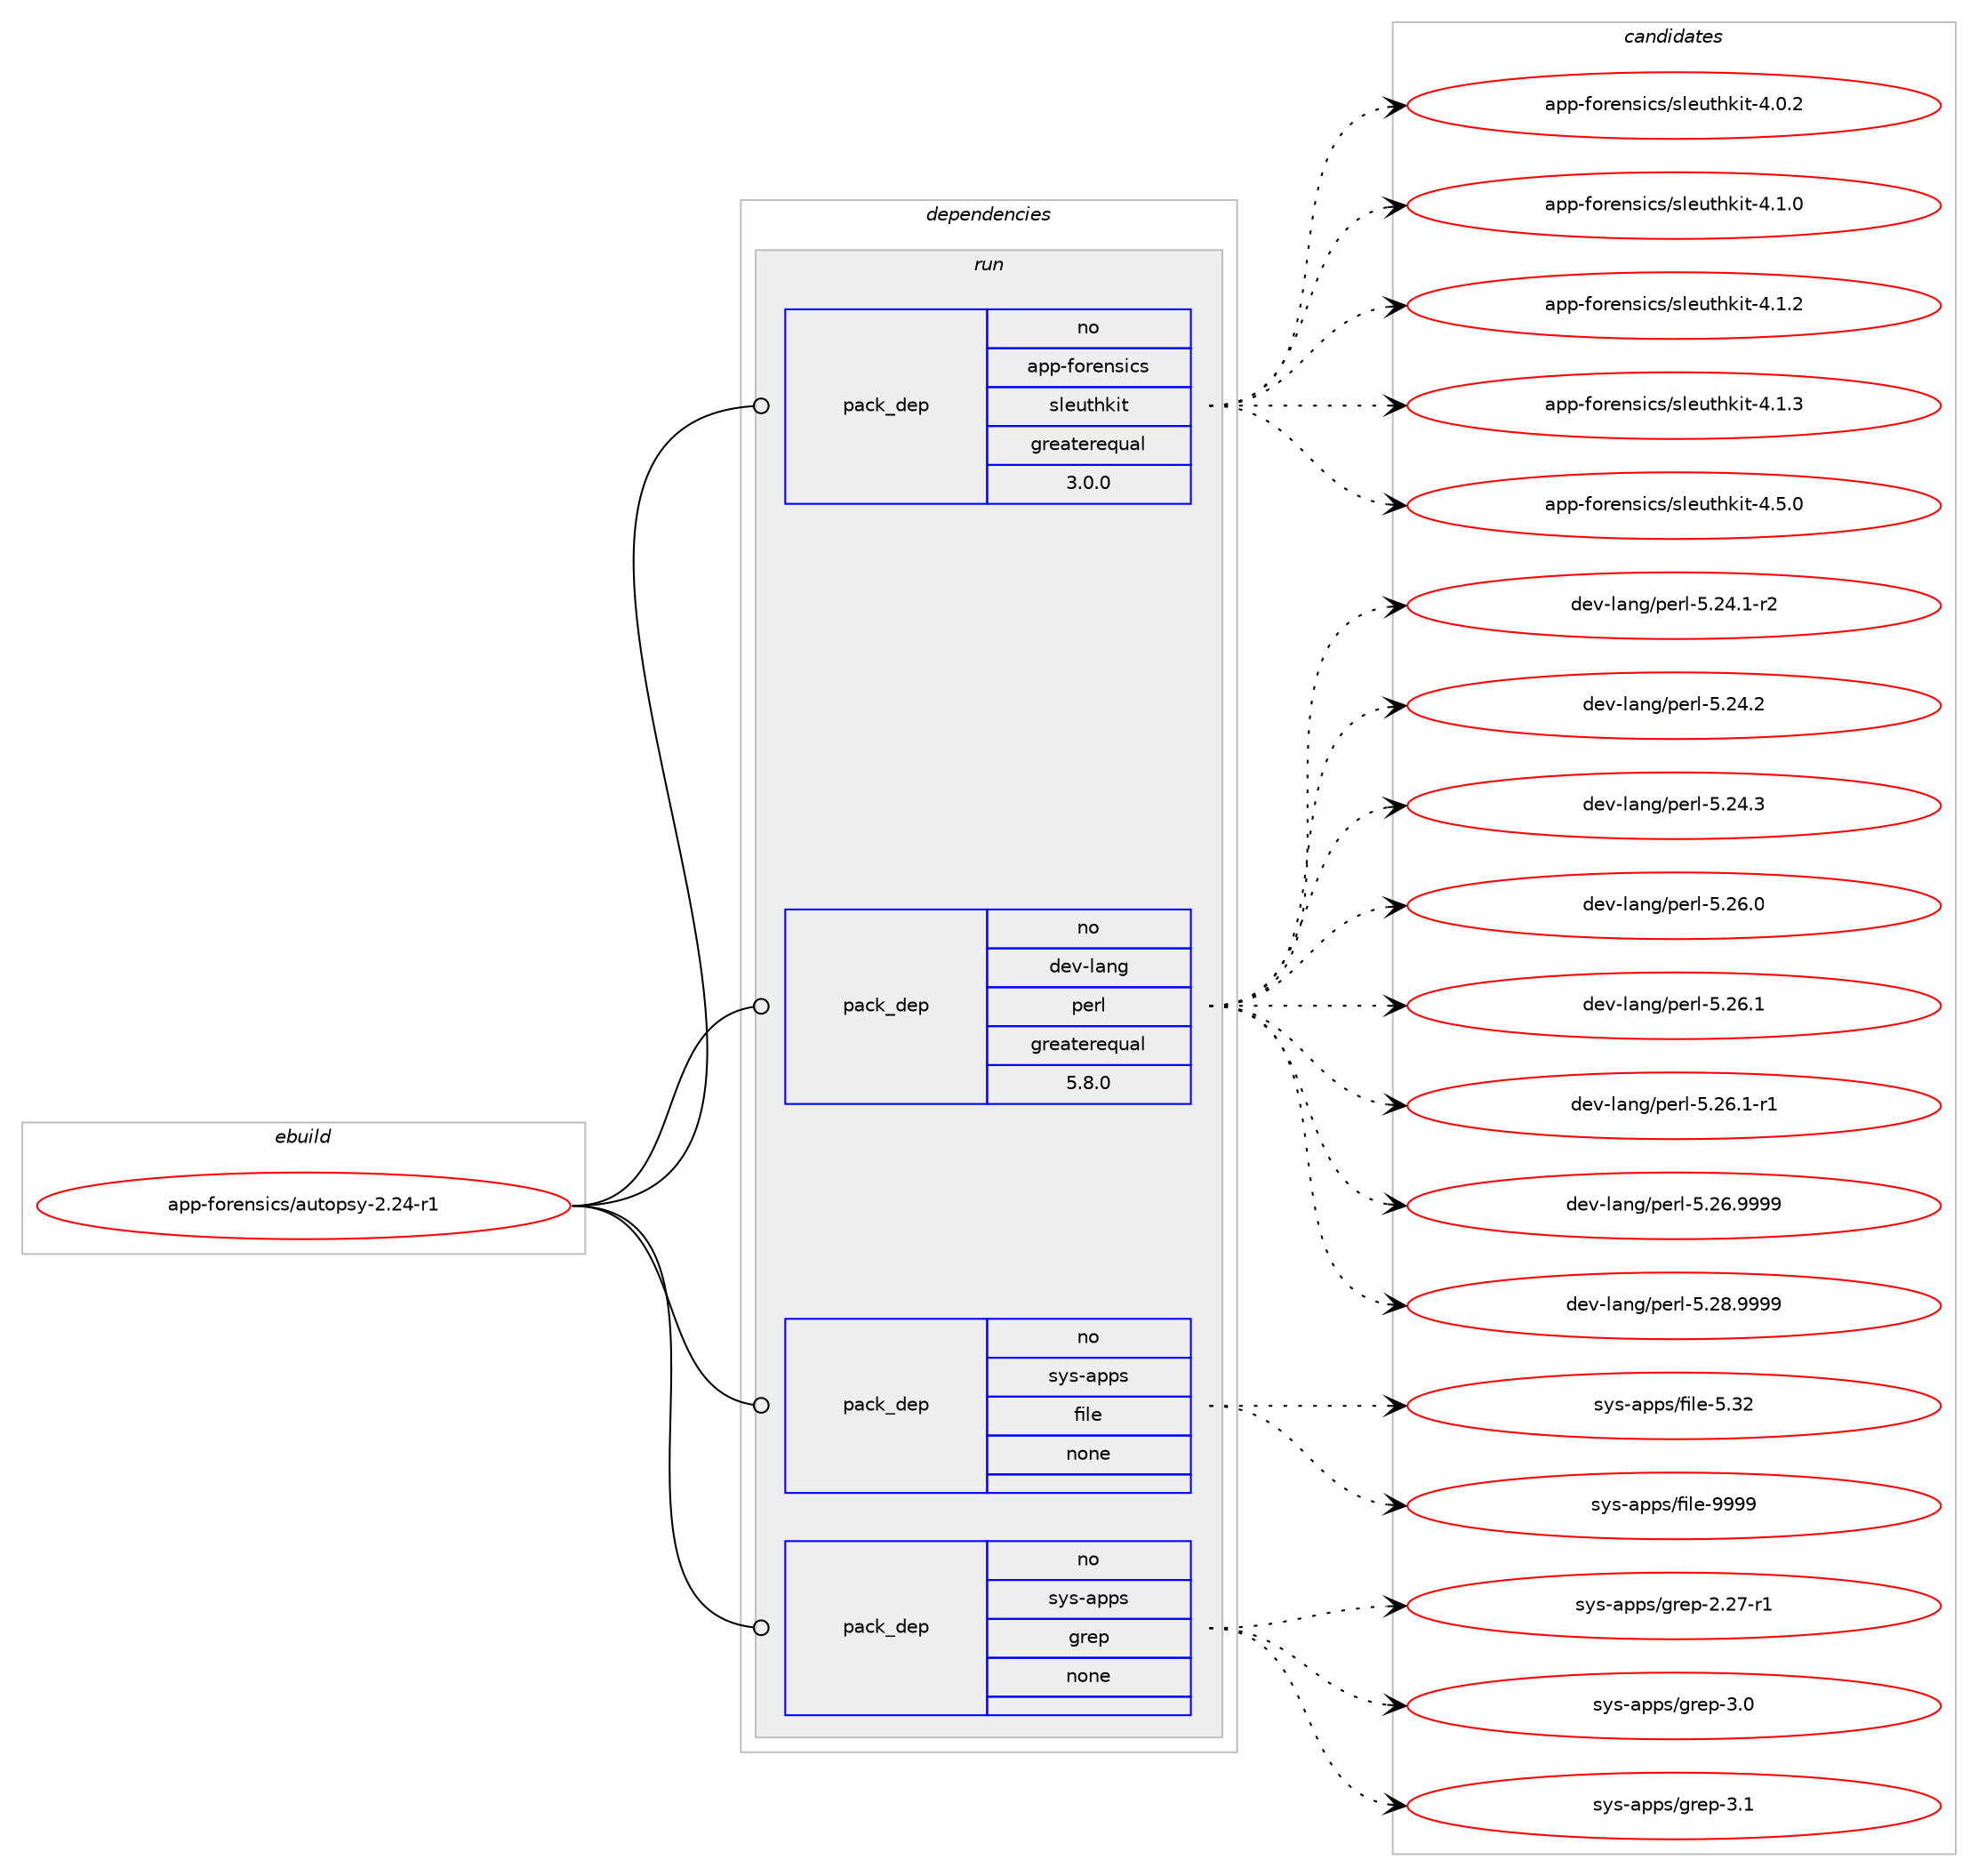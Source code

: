 digraph prolog {

# *************
# Graph options
# *************

newrank=true;
concentrate=true;
compound=true;
graph [rankdir=LR,fontname=Helvetica,fontsize=10,ranksep=1.5];#, ranksep=2.5, nodesep=0.2];
edge  [arrowhead=vee];
node  [fontname=Helvetica,fontsize=10];

# **********
# The ebuild
# **********

subgraph cluster_leftcol {
color=gray;
rank=same;
label=<<i>ebuild</i>>;
id [label="app-forensics/autopsy-2.24-r1", color=red, width=4, href="../app-forensics/autopsy-2.24-r1.svg"];
}

# ****************
# The dependencies
# ****************

subgraph cluster_midcol {
color=gray;
label=<<i>dependencies</i>>;
subgraph cluster_compile {
fillcolor="#eeeeee";
style=filled;
label=<<i>compile</i>>;
}
subgraph cluster_compileandrun {
fillcolor="#eeeeee";
style=filled;
label=<<i>compile and run</i>>;
}
subgraph cluster_run {
fillcolor="#eeeeee";
style=filled;
label=<<i>run</i>>;
subgraph pack28649 {
dependency40764 [label=<<TABLE BORDER="0" CELLBORDER="1" CELLSPACING="0" CELLPADDING="4" WIDTH="220"><TR><TD ROWSPAN="6" CELLPADDING="30">pack_dep</TD></TR><TR><TD WIDTH="110">no</TD></TR><TR><TD>app-forensics</TD></TR><TR><TD>sleuthkit</TD></TR><TR><TD>greaterequal</TD></TR><TR><TD>3.0.0</TD></TR></TABLE>>, shape=none, color=blue];
}
id:e -> dependency40764:w [weight=20,style="solid",arrowhead="odot"];
subgraph pack28650 {
dependency40765 [label=<<TABLE BORDER="0" CELLBORDER="1" CELLSPACING="0" CELLPADDING="4" WIDTH="220"><TR><TD ROWSPAN="6" CELLPADDING="30">pack_dep</TD></TR><TR><TD WIDTH="110">no</TD></TR><TR><TD>dev-lang</TD></TR><TR><TD>perl</TD></TR><TR><TD>greaterequal</TD></TR><TR><TD>5.8.0</TD></TR></TABLE>>, shape=none, color=blue];
}
id:e -> dependency40765:w [weight=20,style="solid",arrowhead="odot"];
subgraph pack28651 {
dependency40766 [label=<<TABLE BORDER="0" CELLBORDER="1" CELLSPACING="0" CELLPADDING="4" WIDTH="220"><TR><TD ROWSPAN="6" CELLPADDING="30">pack_dep</TD></TR><TR><TD WIDTH="110">no</TD></TR><TR><TD>sys-apps</TD></TR><TR><TD>file</TD></TR><TR><TD>none</TD></TR><TR><TD></TD></TR></TABLE>>, shape=none, color=blue];
}
id:e -> dependency40766:w [weight=20,style="solid",arrowhead="odot"];
subgraph pack28652 {
dependency40767 [label=<<TABLE BORDER="0" CELLBORDER="1" CELLSPACING="0" CELLPADDING="4" WIDTH="220"><TR><TD ROWSPAN="6" CELLPADDING="30">pack_dep</TD></TR><TR><TD WIDTH="110">no</TD></TR><TR><TD>sys-apps</TD></TR><TR><TD>grep</TD></TR><TR><TD>none</TD></TR><TR><TD></TD></TR></TABLE>>, shape=none, color=blue];
}
id:e -> dependency40767:w [weight=20,style="solid",arrowhead="odot"];
}
}

# **************
# The candidates
# **************

subgraph cluster_choices {
rank=same;
color=gray;
label=<<i>candidates</i>>;

subgraph choice28649 {
color=black;
nodesep=1;
choice97112112451021111141011101151059911547115108101117116104107105116455246484650 [label="app-forensics/sleuthkit-4.0.2", color=red, width=4,href="../app-forensics/sleuthkit-4.0.2.svg"];
choice97112112451021111141011101151059911547115108101117116104107105116455246494648 [label="app-forensics/sleuthkit-4.1.0", color=red, width=4,href="../app-forensics/sleuthkit-4.1.0.svg"];
choice97112112451021111141011101151059911547115108101117116104107105116455246494650 [label="app-forensics/sleuthkit-4.1.2", color=red, width=4,href="../app-forensics/sleuthkit-4.1.2.svg"];
choice97112112451021111141011101151059911547115108101117116104107105116455246494651 [label="app-forensics/sleuthkit-4.1.3", color=red, width=4,href="../app-forensics/sleuthkit-4.1.3.svg"];
choice97112112451021111141011101151059911547115108101117116104107105116455246534648 [label="app-forensics/sleuthkit-4.5.0", color=red, width=4,href="../app-forensics/sleuthkit-4.5.0.svg"];
dependency40764:e -> choice97112112451021111141011101151059911547115108101117116104107105116455246484650:w [style=dotted,weight="100"];
dependency40764:e -> choice97112112451021111141011101151059911547115108101117116104107105116455246494648:w [style=dotted,weight="100"];
dependency40764:e -> choice97112112451021111141011101151059911547115108101117116104107105116455246494650:w [style=dotted,weight="100"];
dependency40764:e -> choice97112112451021111141011101151059911547115108101117116104107105116455246494651:w [style=dotted,weight="100"];
dependency40764:e -> choice97112112451021111141011101151059911547115108101117116104107105116455246534648:w [style=dotted,weight="100"];
}
subgraph choice28650 {
color=black;
nodesep=1;
choice100101118451089711010347112101114108455346505246494511450 [label="dev-lang/perl-5.24.1-r2", color=red, width=4,href="../dev-lang/perl-5.24.1-r2.svg"];
choice10010111845108971101034711210111410845534650524650 [label="dev-lang/perl-5.24.2", color=red, width=4,href="../dev-lang/perl-5.24.2.svg"];
choice10010111845108971101034711210111410845534650524651 [label="dev-lang/perl-5.24.3", color=red, width=4,href="../dev-lang/perl-5.24.3.svg"];
choice10010111845108971101034711210111410845534650544648 [label="dev-lang/perl-5.26.0", color=red, width=4,href="../dev-lang/perl-5.26.0.svg"];
choice10010111845108971101034711210111410845534650544649 [label="dev-lang/perl-5.26.1", color=red, width=4,href="../dev-lang/perl-5.26.1.svg"];
choice100101118451089711010347112101114108455346505446494511449 [label="dev-lang/perl-5.26.1-r1", color=red, width=4,href="../dev-lang/perl-5.26.1-r1.svg"];
choice10010111845108971101034711210111410845534650544657575757 [label="dev-lang/perl-5.26.9999", color=red, width=4,href="../dev-lang/perl-5.26.9999.svg"];
choice10010111845108971101034711210111410845534650564657575757 [label="dev-lang/perl-5.28.9999", color=red, width=4,href="../dev-lang/perl-5.28.9999.svg"];
dependency40765:e -> choice100101118451089711010347112101114108455346505246494511450:w [style=dotted,weight="100"];
dependency40765:e -> choice10010111845108971101034711210111410845534650524650:w [style=dotted,weight="100"];
dependency40765:e -> choice10010111845108971101034711210111410845534650524651:w [style=dotted,weight="100"];
dependency40765:e -> choice10010111845108971101034711210111410845534650544648:w [style=dotted,weight="100"];
dependency40765:e -> choice10010111845108971101034711210111410845534650544649:w [style=dotted,weight="100"];
dependency40765:e -> choice100101118451089711010347112101114108455346505446494511449:w [style=dotted,weight="100"];
dependency40765:e -> choice10010111845108971101034711210111410845534650544657575757:w [style=dotted,weight="100"];
dependency40765:e -> choice10010111845108971101034711210111410845534650564657575757:w [style=dotted,weight="100"];
}
subgraph choice28651 {
color=black;
nodesep=1;
choice1151211154597112112115471021051081014553465150 [label="sys-apps/file-5.32", color=red, width=4,href="../sys-apps/file-5.32.svg"];
choice1151211154597112112115471021051081014557575757 [label="sys-apps/file-9999", color=red, width=4,href="../sys-apps/file-9999.svg"];
dependency40766:e -> choice1151211154597112112115471021051081014553465150:w [style=dotted,weight="100"];
dependency40766:e -> choice1151211154597112112115471021051081014557575757:w [style=dotted,weight="100"];
}
subgraph choice28652 {
color=black;
nodesep=1;
choice11512111545971121121154710311410111245504650554511449 [label="sys-apps/grep-2.27-r1", color=red, width=4,href="../sys-apps/grep-2.27-r1.svg"];
choice11512111545971121121154710311410111245514648 [label="sys-apps/grep-3.0", color=red, width=4,href="../sys-apps/grep-3.0.svg"];
choice11512111545971121121154710311410111245514649 [label="sys-apps/grep-3.1", color=red, width=4,href="../sys-apps/grep-3.1.svg"];
dependency40767:e -> choice11512111545971121121154710311410111245504650554511449:w [style=dotted,weight="100"];
dependency40767:e -> choice11512111545971121121154710311410111245514648:w [style=dotted,weight="100"];
dependency40767:e -> choice11512111545971121121154710311410111245514649:w [style=dotted,weight="100"];
}
}

}
